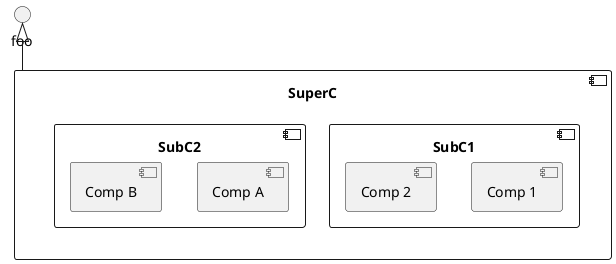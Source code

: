 {
  "sha1": "7oklr6ym0sstthm4i377edpkog58zjv",
  "insertion": {
    "when": "2024-05-30T20:48:21.246Z",
    "user": "plantuml@gmail.com"
  }
}
@startuml
skinparam componentstyle uml2

component SuperC {
    component SubC1 {
        component "Comp 1"
        component "Comp 2"
    }

    component SubC2 {
        component "Comp A"
        component "Comp B"
    }
}
interface foo
foo <|-- SuperC
@enduml
